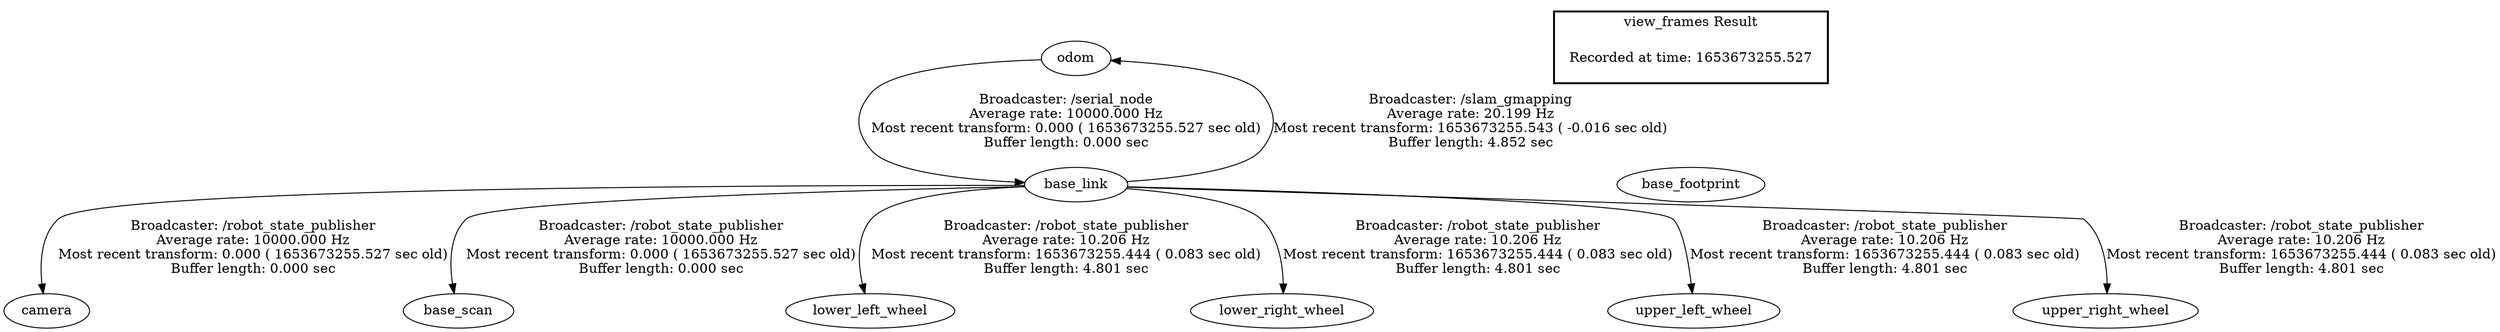 digraph G {
"odom" -> "base_link"[label="Broadcaster: /serial_node\nAverage rate: 10000.000 Hz\nMost recent transform: 0.000 ( 1653673255.527 sec old)\nBuffer length: 0.000 sec\n"];
"base_link" -> "camera"[label="Broadcaster: /robot_state_publisher\nAverage rate: 10000.000 Hz\nMost recent transform: 0.000 ( 1653673255.527 sec old)\nBuffer length: 0.000 sec\n"];
"base_link" -> "base_scan"[label="Broadcaster: /robot_state_publisher\nAverage rate: 10000.000 Hz\nMost recent transform: 0.000 ( 1653673255.527 sec old)\nBuffer length: 0.000 sec\n"];
"base_link" -> "odom"[label="Broadcaster: /slam_gmapping\nAverage rate: 20.199 Hz\nMost recent transform: 1653673255.543 ( -0.016 sec old)\nBuffer length: 4.852 sec\n"];
"base_link" -> "lower_left_wheel"[label="Broadcaster: /robot_state_publisher\nAverage rate: 10.206 Hz\nMost recent transform: 1653673255.444 ( 0.083 sec old)\nBuffer length: 4.801 sec\n"];
"base_link" -> "lower_right_wheel"[label="Broadcaster: /robot_state_publisher\nAverage rate: 10.206 Hz\nMost recent transform: 1653673255.444 ( 0.083 sec old)\nBuffer length: 4.801 sec\n"];
"base_link" -> "upper_left_wheel"[label="Broadcaster: /robot_state_publisher\nAverage rate: 10.206 Hz\nMost recent transform: 1653673255.444 ( 0.083 sec old)\nBuffer length: 4.801 sec\n"];
"base_link" -> "upper_right_wheel"[label="Broadcaster: /robot_state_publisher\nAverage rate: 10.206 Hz\nMost recent transform: 1653673255.444 ( 0.083 sec old)\nBuffer length: 4.801 sec\n"];
edge [style=invis];
 subgraph cluster_legend { style=bold; color=black; label ="view_frames Result";
"Recorded at time: 1653673255.527"[ shape=plaintext ] ;
 }->"base_footprint";
}